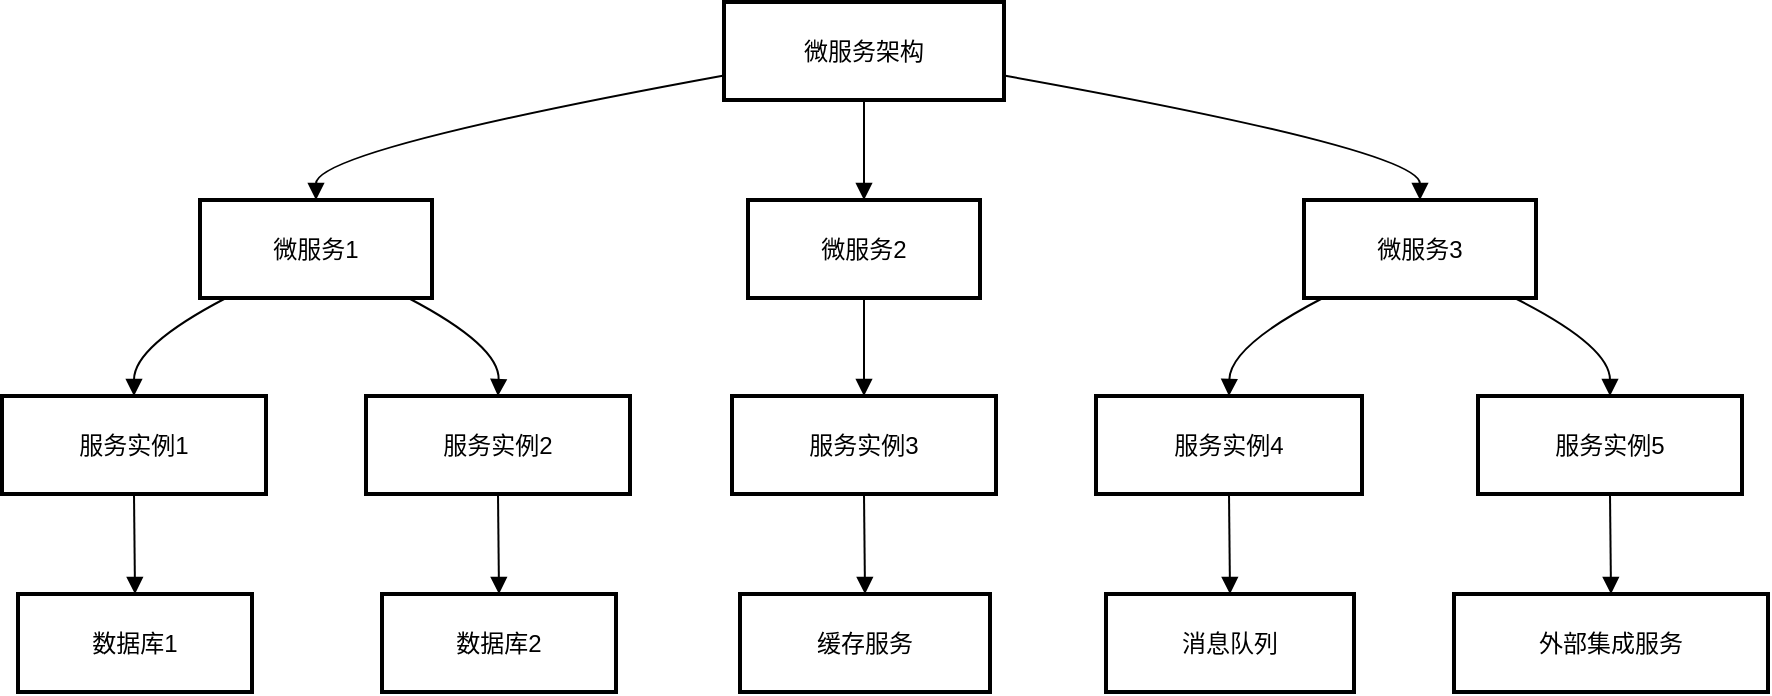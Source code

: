 <mxfile version="25.0.1">
  <diagram name="第 1 页" id="KQbV9YE2WmXn94fWNu2s">
    <mxGraphModel>
      <root>
        <mxCell id="0" />
        <mxCell id="1" parent="0" />
        <mxCell id="2" value="微服务架构" style="whiteSpace=wrap;strokeWidth=2;" vertex="1" parent="1">
          <mxGeometry x="369" y="8" width="140" height="49" as="geometry" />
        </mxCell>
        <mxCell id="3" value="微服务1" style="whiteSpace=wrap;strokeWidth=2;" vertex="1" parent="1">
          <mxGeometry x="107" y="107" width="116" height="49" as="geometry" />
        </mxCell>
        <mxCell id="4" value="微服务2" style="whiteSpace=wrap;strokeWidth=2;" vertex="1" parent="1">
          <mxGeometry x="381" y="107" width="116" height="49" as="geometry" />
        </mxCell>
        <mxCell id="5" value="微服务3" style="whiteSpace=wrap;strokeWidth=2;" vertex="1" parent="1">
          <mxGeometry x="659" y="107" width="116" height="49" as="geometry" />
        </mxCell>
        <mxCell id="6" value="服务实例1" style="whiteSpace=wrap;strokeWidth=2;" vertex="1" parent="1">
          <mxGeometry x="8" y="205" width="132" height="49" as="geometry" />
        </mxCell>
        <mxCell id="7" value="服务实例2" style="whiteSpace=wrap;strokeWidth=2;" vertex="1" parent="1">
          <mxGeometry x="190" y="205" width="132" height="49" as="geometry" />
        </mxCell>
        <mxCell id="8" value="服务实例3" style="whiteSpace=wrap;strokeWidth=2;" vertex="1" parent="1">
          <mxGeometry x="373" y="205" width="132" height="49" as="geometry" />
        </mxCell>
        <mxCell id="9" value="服务实例4" style="whiteSpace=wrap;strokeWidth=2;" vertex="1" parent="1">
          <mxGeometry x="555" y="205" width="133" height="49" as="geometry" />
        </mxCell>
        <mxCell id="10" value="服务实例5" style="whiteSpace=wrap;strokeWidth=2;" vertex="1" parent="1">
          <mxGeometry x="746" y="205" width="132" height="49" as="geometry" />
        </mxCell>
        <mxCell id="11" value="数据库1" style="whiteSpace=wrap;strokeWidth=2;" vertex="1" parent="1">
          <mxGeometry x="16" y="304" width="117" height="49" as="geometry" />
        </mxCell>
        <mxCell id="12" value="数据库2" style="whiteSpace=wrap;strokeWidth=2;" vertex="1" parent="1">
          <mxGeometry x="198" y="304" width="117" height="49" as="geometry" />
        </mxCell>
        <mxCell id="13" value="缓存服务" style="whiteSpace=wrap;strokeWidth=2;" vertex="1" parent="1">
          <mxGeometry x="377" y="304" width="125" height="49" as="geometry" />
        </mxCell>
        <mxCell id="14" value="消息队列" style="whiteSpace=wrap;strokeWidth=2;" vertex="1" parent="1">
          <mxGeometry x="560" y="304" width="124" height="49" as="geometry" />
        </mxCell>
        <mxCell id="15" value="外部集成服务" style="whiteSpace=wrap;strokeWidth=2;" vertex="1" parent="1">
          <mxGeometry x="734" y="304" width="157" height="49" as="geometry" />
        </mxCell>
        <mxCell id="16" value="" style="curved=1;startArrow=none;endArrow=block;exitX=0;exitY=0.75;entryX=0.5;entryY=-0.01;" edge="1" parent="1" source="2" target="3">
          <mxGeometry relative="1" as="geometry">
            <Array as="points">
              <mxPoint x="165" y="82" />
            </Array>
          </mxGeometry>
        </mxCell>
        <mxCell id="17" value="" style="curved=1;startArrow=none;endArrow=block;exitX=0.5;exitY=0.99;entryX=0.5;entryY=-0.01;" edge="1" parent="1" source="2" target="4">
          <mxGeometry relative="1" as="geometry">
            <Array as="points" />
          </mxGeometry>
        </mxCell>
        <mxCell id="18" value="" style="curved=1;startArrow=none;endArrow=block;exitX=1;exitY=0.75;entryX=0.5;entryY=-0.01;" edge="1" parent="1" source="2" target="5">
          <mxGeometry relative="1" as="geometry">
            <Array as="points">
              <mxPoint x="717" y="82" />
            </Array>
          </mxGeometry>
        </mxCell>
        <mxCell id="19" value="" style="curved=1;startArrow=none;endArrow=block;exitX=0.12;exitY=0.99;entryX=0.5;entryY=0.01;" edge="1" parent="1" source="3" target="6">
          <mxGeometry relative="1" as="geometry">
            <Array as="points">
              <mxPoint x="74" y="180" />
            </Array>
          </mxGeometry>
        </mxCell>
        <mxCell id="20" value="" style="curved=1;startArrow=none;endArrow=block;exitX=0.89;exitY=0.99;entryX=0.5;entryY=0.01;" edge="1" parent="1" source="3" target="7">
          <mxGeometry relative="1" as="geometry">
            <Array as="points">
              <mxPoint x="257" y="180" />
            </Array>
          </mxGeometry>
        </mxCell>
        <mxCell id="21" value="" style="curved=1;startArrow=none;endArrow=block;exitX=0.5;exitY=0.99;entryX=0.5;entryY=0.01;" edge="1" parent="1" source="4" target="8">
          <mxGeometry relative="1" as="geometry">
            <Array as="points" />
          </mxGeometry>
        </mxCell>
        <mxCell id="22" value="" style="curved=1;startArrow=none;endArrow=block;exitX=0.09;exitY=0.99;entryX=0.5;entryY=0.01;" edge="1" parent="1" source="5" target="9">
          <mxGeometry relative="1" as="geometry">
            <Array as="points">
              <mxPoint x="622" y="180" />
            </Array>
          </mxGeometry>
        </mxCell>
        <mxCell id="23" value="" style="curved=1;startArrow=none;endArrow=block;exitX=0.9;exitY=0.99;entryX=0.5;entryY=0.01;" edge="1" parent="1" source="5" target="10">
          <mxGeometry relative="1" as="geometry">
            <Array as="points">
              <mxPoint x="812" y="180" />
            </Array>
          </mxGeometry>
        </mxCell>
        <mxCell id="24" value="" style="curved=1;startArrow=none;endArrow=block;exitX=0.5;exitY=1;entryX=0.5;entryY=0;" edge="1" parent="1" source="6" target="11">
          <mxGeometry relative="1" as="geometry">
            <Array as="points" />
          </mxGeometry>
        </mxCell>
        <mxCell id="25" value="" style="curved=1;startArrow=none;endArrow=block;exitX=0.5;exitY=1;entryX=0.5;entryY=0;" edge="1" parent="1" source="7" target="12">
          <mxGeometry relative="1" as="geometry">
            <Array as="points" />
          </mxGeometry>
        </mxCell>
        <mxCell id="26" value="" style="curved=1;startArrow=none;endArrow=block;exitX=0.5;exitY=1;entryX=0.5;entryY=0;" edge="1" parent="1" source="8" target="13">
          <mxGeometry relative="1" as="geometry">
            <Array as="points" />
          </mxGeometry>
        </mxCell>
        <mxCell id="27" value="" style="curved=1;startArrow=none;endArrow=block;exitX=0.5;exitY=1;entryX=0.5;entryY=0;" edge="1" parent="1" source="9" target="14">
          <mxGeometry relative="1" as="geometry">
            <Array as="points" />
          </mxGeometry>
        </mxCell>
        <mxCell id="28" value="" style="curved=1;startArrow=none;endArrow=block;exitX=0.5;exitY=1;entryX=0.5;entryY=0;" edge="1" parent="1" source="10" target="15">
          <mxGeometry relative="1" as="geometry">
            <Array as="points" />
          </mxGeometry>
        </mxCell>
      </root>
    </mxGraphModel>
  </diagram>
</mxfile>
